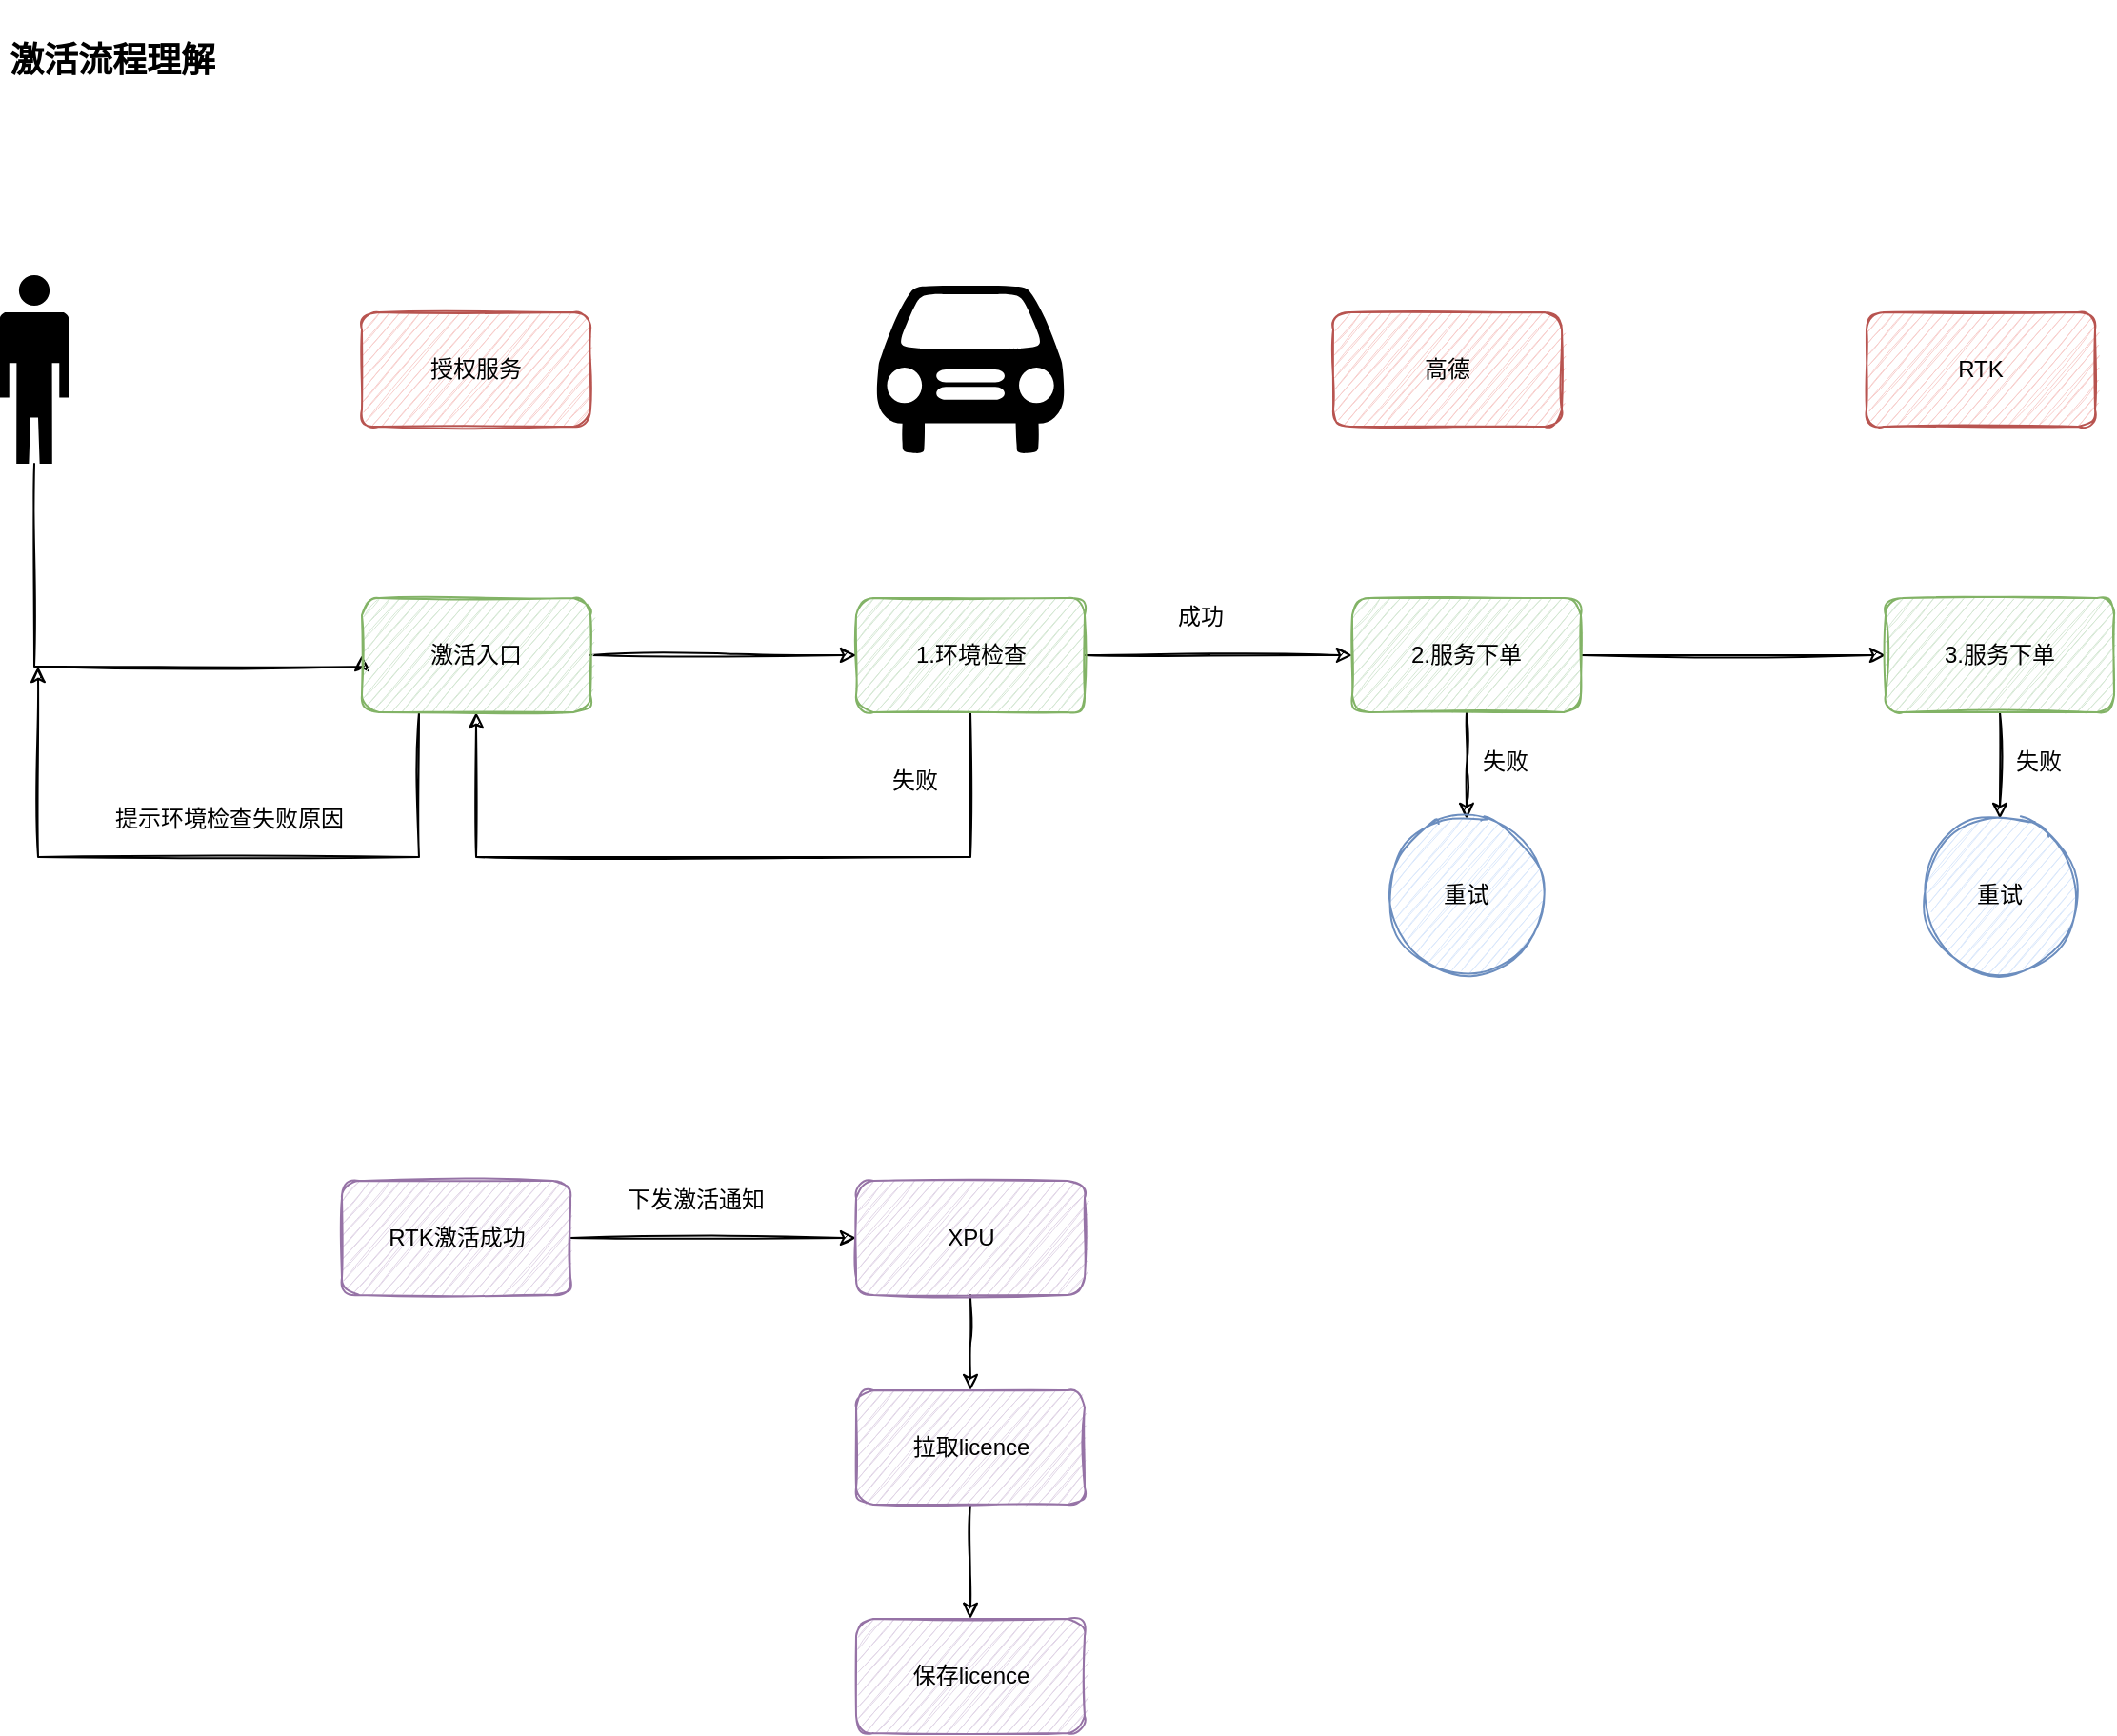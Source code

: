<mxfile version="13.10.0" type="github">
  <diagram name="Page-1" id="74e2e168-ea6b-b213-b513-2b3c1d86103e">
    <mxGraphModel dx="1422" dy="713" grid="1" gridSize="10" guides="1" tooltips="1" connect="1" arrows="1" fold="1" page="1" pageScale="1" pageWidth="1100" pageHeight="850" background="#ffffff" math="0" shadow="0">
      <root>
        <mxCell id="0" />
        <mxCell id="1" parent="0" />
        <mxCell id="Wx8eUFAgv1iPd0HW5qv9-2" value="&lt;h1&gt;&lt;span style=&quot;text-align: center&quot;&gt;&lt;font style=&quot;font-size: 18px&quot;&gt;激活流程理解&lt;/font&gt;&lt;/span&gt;&lt;/h1&gt;" style="text;html=1;strokeColor=none;fillColor=none;spacing=5;spacingTop=-20;whiteSpace=wrap;overflow=hidden;rounded=0;" vertex="1" parent="1">
          <mxGeometry x="60" y="30" width="140" height="70" as="geometry" />
        </mxCell>
        <mxCell id="Wx8eUFAgv1iPd0HW5qv9-3" value="高德" style="rounded=1;whiteSpace=wrap;html=1;fillColor=#f8cecc;strokeColor=#b85450;shadow=0;sketch=1;" vertex="1" parent="1">
          <mxGeometry x="760" y="184" width="120" height="60" as="geometry" />
        </mxCell>
        <mxCell id="Wx8eUFAgv1iPd0HW5qv9-4" value="RTK" style="rounded=1;whiteSpace=wrap;html=1;fillColor=#f8cecc;strokeColor=#b85450;shadow=0;sketch=1;" vertex="1" parent="1">
          <mxGeometry x="1040" y="184" width="120" height="60" as="geometry" />
        </mxCell>
        <mxCell id="Wx8eUFAgv1iPd0HW5qv9-7" value="" style="shape=mxgraph.signs.transportation.car_1;html=1;pointerEvents=1;fillColor=#000000;strokeColor=none;verticalLabelPosition=bottom;verticalAlign=top;align=center;shadow=0;sketch=0;" vertex="1" parent="1">
          <mxGeometry x="520" y="170" width="99" height="88" as="geometry" />
        </mxCell>
        <mxCell id="Wx8eUFAgv1iPd0HW5qv9-8" value="授权服务" style="rounded=1;whiteSpace=wrap;html=1;shadow=0;sketch=1;fillColor=#f8cecc;strokeColor=#b85450;" vertex="1" parent="1">
          <mxGeometry x="250" y="184" width="120" height="60" as="geometry" />
        </mxCell>
        <mxCell id="Wx8eUFAgv1iPd0HW5qv9-18" style="edgeStyle=orthogonalEdgeStyle;rounded=0;sketch=1;orthogonalLoop=1;jettySize=auto;html=1;exitX=1;exitY=0.5;exitDx=0;exitDy=0;entryX=0;entryY=0.5;entryDx=0;entryDy=0;" edge="1" parent="1" source="Wx8eUFAgv1iPd0HW5qv9-11" target="Wx8eUFAgv1iPd0HW5qv9-16">
          <mxGeometry relative="1" as="geometry" />
        </mxCell>
        <mxCell id="Wx8eUFAgv1iPd0HW5qv9-28" style="edgeStyle=orthogonalEdgeStyle;rounded=0;sketch=1;orthogonalLoop=1;jettySize=auto;html=1;entryX=0.5;entryY=1;entryDx=0;entryDy=0;" edge="1" parent="1" source="Wx8eUFAgv1iPd0HW5qv9-11" target="Wx8eUFAgv1iPd0HW5qv9-23">
          <mxGeometry relative="1" as="geometry">
            <Array as="points">
              <mxPoint x="570" y="470" />
              <mxPoint x="310" y="470" />
            </Array>
          </mxGeometry>
        </mxCell>
        <mxCell id="Wx8eUFAgv1iPd0HW5qv9-11" value="1.环境检查" style="rounded=1;whiteSpace=wrap;html=1;shadow=0;sketch=1;fillColor=#d5e8d4;strokeColor=#82b366;" vertex="1" parent="1">
          <mxGeometry x="509.5" y="334" width="120" height="60" as="geometry" />
        </mxCell>
        <mxCell id="Wx8eUFAgv1iPd0HW5qv9-30" style="edgeStyle=orthogonalEdgeStyle;rounded=0;sketch=1;orthogonalLoop=1;jettySize=auto;html=1;entryX=0;entryY=0.5;entryDx=0;entryDy=0;" edge="1" parent="1" source="Wx8eUFAgv1iPd0HW5qv9-16" target="Wx8eUFAgv1iPd0HW5qv9-17">
          <mxGeometry relative="1" as="geometry" />
        </mxCell>
        <mxCell id="Wx8eUFAgv1iPd0HW5qv9-31" style="edgeStyle=orthogonalEdgeStyle;rounded=0;sketch=1;orthogonalLoop=1;jettySize=auto;html=1;exitX=0.5;exitY=1;exitDx=0;exitDy=0;" edge="1" parent="1" source="Wx8eUFAgv1iPd0HW5qv9-16">
          <mxGeometry relative="1" as="geometry">
            <mxPoint x="830" y="450" as="targetPoint" />
          </mxGeometry>
        </mxCell>
        <mxCell id="Wx8eUFAgv1iPd0HW5qv9-16" value="2.服务下单" style="rounded=1;whiteSpace=wrap;html=1;shadow=0;sketch=1;fillColor=#d5e8d4;strokeColor=#82b366;" vertex="1" parent="1">
          <mxGeometry x="770" y="334" width="120" height="60" as="geometry" />
        </mxCell>
        <mxCell id="Wx8eUFAgv1iPd0HW5qv9-48" style="edgeStyle=orthogonalEdgeStyle;rounded=0;sketch=1;orthogonalLoop=1;jettySize=auto;html=1;exitX=0.5;exitY=1;exitDx=0;exitDy=0;" edge="1" parent="1" source="Wx8eUFAgv1iPd0HW5qv9-17" target="Wx8eUFAgv1iPd0HW5qv9-34">
          <mxGeometry relative="1" as="geometry" />
        </mxCell>
        <mxCell id="Wx8eUFAgv1iPd0HW5qv9-17" value="3.服务下单" style="rounded=1;whiteSpace=wrap;html=1;shadow=0;sketch=1;fillColor=#d5e8d4;strokeColor=#82b366;" vertex="1" parent="1">
          <mxGeometry x="1050" y="334" width="120" height="60" as="geometry" />
        </mxCell>
        <mxCell id="Wx8eUFAgv1iPd0HW5qv9-19" value="成功" style="text;html=1;align=center;verticalAlign=middle;resizable=0;points=[];autosize=1;" vertex="1" parent="1">
          <mxGeometry x="670" y="334" width="40" height="20" as="geometry" />
        </mxCell>
        <mxCell id="Wx8eUFAgv1iPd0HW5qv9-26" style="edgeStyle=orthogonalEdgeStyle;rounded=0;sketch=1;orthogonalLoop=1;jettySize=auto;html=1;entryX=0;entryY=0.5;entryDx=0;entryDy=0;" edge="1" parent="1" source="Wx8eUFAgv1iPd0HW5qv9-22" target="Wx8eUFAgv1iPd0HW5qv9-23">
          <mxGeometry relative="1" as="geometry">
            <Array as="points">
              <mxPoint x="78" y="370" />
            </Array>
          </mxGeometry>
        </mxCell>
        <mxCell id="Wx8eUFAgv1iPd0HW5qv9-22" value="" style="shape=mxgraph.signs.people.man_2;html=1;pointerEvents=1;fillColor=#000000;strokeColor=none;verticalLabelPosition=bottom;verticalAlign=top;align=center;shadow=0;sketch=0;" vertex="1" parent="1">
          <mxGeometry x="60" y="164.5" width="36" height="99" as="geometry" />
        </mxCell>
        <mxCell id="Wx8eUFAgv1iPd0HW5qv9-27" style="edgeStyle=orthogonalEdgeStyle;rounded=0;sketch=1;orthogonalLoop=1;jettySize=auto;html=1;exitX=1;exitY=0.5;exitDx=0;exitDy=0;entryX=0;entryY=0.5;entryDx=0;entryDy=0;" edge="1" parent="1" source="Wx8eUFAgv1iPd0HW5qv9-23" target="Wx8eUFAgv1iPd0HW5qv9-11">
          <mxGeometry relative="1" as="geometry">
            <mxPoint x="510" y="370" as="targetPoint" />
          </mxGeometry>
        </mxCell>
        <mxCell id="Wx8eUFAgv1iPd0HW5qv9-37" style="edgeStyle=orthogonalEdgeStyle;rounded=0;sketch=1;orthogonalLoop=1;jettySize=auto;html=1;exitX=0.25;exitY=1;exitDx=0;exitDy=0;" edge="1" parent="1" source="Wx8eUFAgv1iPd0HW5qv9-23">
          <mxGeometry relative="1" as="geometry">
            <mxPoint x="80" y="370" as="targetPoint" />
            <Array as="points">
              <mxPoint x="280" y="470" />
              <mxPoint x="80" y="470" />
            </Array>
          </mxGeometry>
        </mxCell>
        <mxCell id="Wx8eUFAgv1iPd0HW5qv9-23" value="激活入口" style="rounded=1;whiteSpace=wrap;html=1;shadow=0;sketch=1;fillColor=#d5e8d4;strokeColor=#82b366;" vertex="1" parent="1">
          <mxGeometry x="250" y="334" width="120" height="60" as="geometry" />
        </mxCell>
        <mxCell id="Wx8eUFAgv1iPd0HW5qv9-29" value="失败" style="text;html=1;align=center;verticalAlign=middle;resizable=0;points=[];autosize=1;" vertex="1" parent="1">
          <mxGeometry x="520" y="420" width="40" height="20" as="geometry" />
        </mxCell>
        <mxCell id="Wx8eUFAgv1iPd0HW5qv9-32" value="失败" style="text;html=1;align=center;verticalAlign=middle;resizable=0;points=[];autosize=1;" vertex="1" parent="1">
          <mxGeometry x="830" y="410" width="40" height="20" as="geometry" />
        </mxCell>
        <mxCell id="Wx8eUFAgv1iPd0HW5qv9-33" value="重试" style="ellipse;whiteSpace=wrap;html=1;aspect=fixed;shadow=0;sketch=1;fillColor=#dae8fc;strokeColor=#6c8ebf;" vertex="1" parent="1">
          <mxGeometry x="790" y="450" width="80" height="80" as="geometry" />
        </mxCell>
        <mxCell id="Wx8eUFAgv1iPd0HW5qv9-34" value="重试" style="ellipse;whiteSpace=wrap;html=1;aspect=fixed;shadow=0;sketch=1;fillColor=#dae8fc;strokeColor=#6c8ebf;" vertex="1" parent="1">
          <mxGeometry x="1070" y="450" width="80" height="80" as="geometry" />
        </mxCell>
        <mxCell id="Wx8eUFAgv1iPd0HW5qv9-36" value="失败" style="text;html=1;align=center;verticalAlign=middle;resizable=0;points=[];autosize=1;" vertex="1" parent="1">
          <mxGeometry x="1110" y="410" width="40" height="20" as="geometry" />
        </mxCell>
        <mxCell id="Wx8eUFAgv1iPd0HW5qv9-38" value="提示环境检查失败原因&lt;br&gt;" style="text;html=1;align=center;verticalAlign=middle;resizable=0;points=[];autosize=1;" vertex="1" parent="1">
          <mxGeometry x="110" y="440" width="140" height="20" as="geometry" />
        </mxCell>
        <mxCell id="Wx8eUFAgv1iPd0HW5qv9-43" style="edgeStyle=orthogonalEdgeStyle;rounded=0;sketch=1;orthogonalLoop=1;jettySize=auto;html=1;exitX=1;exitY=0.5;exitDx=0;exitDy=0;entryX=0;entryY=0.5;entryDx=0;entryDy=0;" edge="1" parent="1" source="Wx8eUFAgv1iPd0HW5qv9-39" target="Wx8eUFAgv1iPd0HW5qv9-42">
          <mxGeometry relative="1" as="geometry" />
        </mxCell>
        <mxCell id="Wx8eUFAgv1iPd0HW5qv9-39" value="RTK激活成功" style="rounded=1;whiteSpace=wrap;html=1;shadow=0;sketch=1;glass=0;fillColor=#e1d5e7;strokeColor=#9673a6;" vertex="1" parent="1">
          <mxGeometry x="239.5" y="640" width="120" height="60" as="geometry" />
        </mxCell>
        <mxCell id="Wx8eUFAgv1iPd0HW5qv9-46" style="edgeStyle=orthogonalEdgeStyle;rounded=0;sketch=1;orthogonalLoop=1;jettySize=auto;html=1;exitX=0.5;exitY=1;exitDx=0;exitDy=0;entryX=0.5;entryY=0;entryDx=0;entryDy=0;" edge="1" parent="1" source="Wx8eUFAgv1iPd0HW5qv9-42">
          <mxGeometry relative="1" as="geometry">
            <mxPoint x="569.5" y="750" as="targetPoint" />
          </mxGeometry>
        </mxCell>
        <mxCell id="Wx8eUFAgv1iPd0HW5qv9-42" value="XPU" style="rounded=1;whiteSpace=wrap;html=1;shadow=0;sketch=1;glass=0;fillColor=#e1d5e7;strokeColor=#9673a6;" vertex="1" parent="1">
          <mxGeometry x="509.5" y="640" width="120" height="60" as="geometry" />
        </mxCell>
        <mxCell id="Wx8eUFAgv1iPd0HW5qv9-44" value="下发激活通知" style="text;html=1;align=center;verticalAlign=middle;resizable=0;points=[];autosize=1;" vertex="1" parent="1">
          <mxGeometry x="379.5" y="640" width="90" height="20" as="geometry" />
        </mxCell>
        <mxCell id="Wx8eUFAgv1iPd0HW5qv9-51" style="edgeStyle=orthogonalEdgeStyle;rounded=0;sketch=1;orthogonalLoop=1;jettySize=auto;html=1;exitX=0.5;exitY=1;exitDx=0;exitDy=0;" edge="1" parent="1" source="Wx8eUFAgv1iPd0HW5qv9-49" target="Wx8eUFAgv1iPd0HW5qv9-50">
          <mxGeometry relative="1" as="geometry" />
        </mxCell>
        <mxCell id="Wx8eUFAgv1iPd0HW5qv9-49" value="拉取licence" style="rounded=1;whiteSpace=wrap;html=1;shadow=0;sketch=1;glass=0;fillColor=#e1d5e7;strokeColor=#9673a6;" vertex="1" parent="1">
          <mxGeometry x="509.5" y="750" width="120" height="60" as="geometry" />
        </mxCell>
        <mxCell id="Wx8eUFAgv1iPd0HW5qv9-50" value="保存licence" style="rounded=1;whiteSpace=wrap;html=1;shadow=0;sketch=1;glass=0;fillColor=#e1d5e7;strokeColor=#9673a6;" vertex="1" parent="1">
          <mxGeometry x="509.5" y="870" width="120" height="60" as="geometry" />
        </mxCell>
      </root>
    </mxGraphModel>
  </diagram>
</mxfile>
